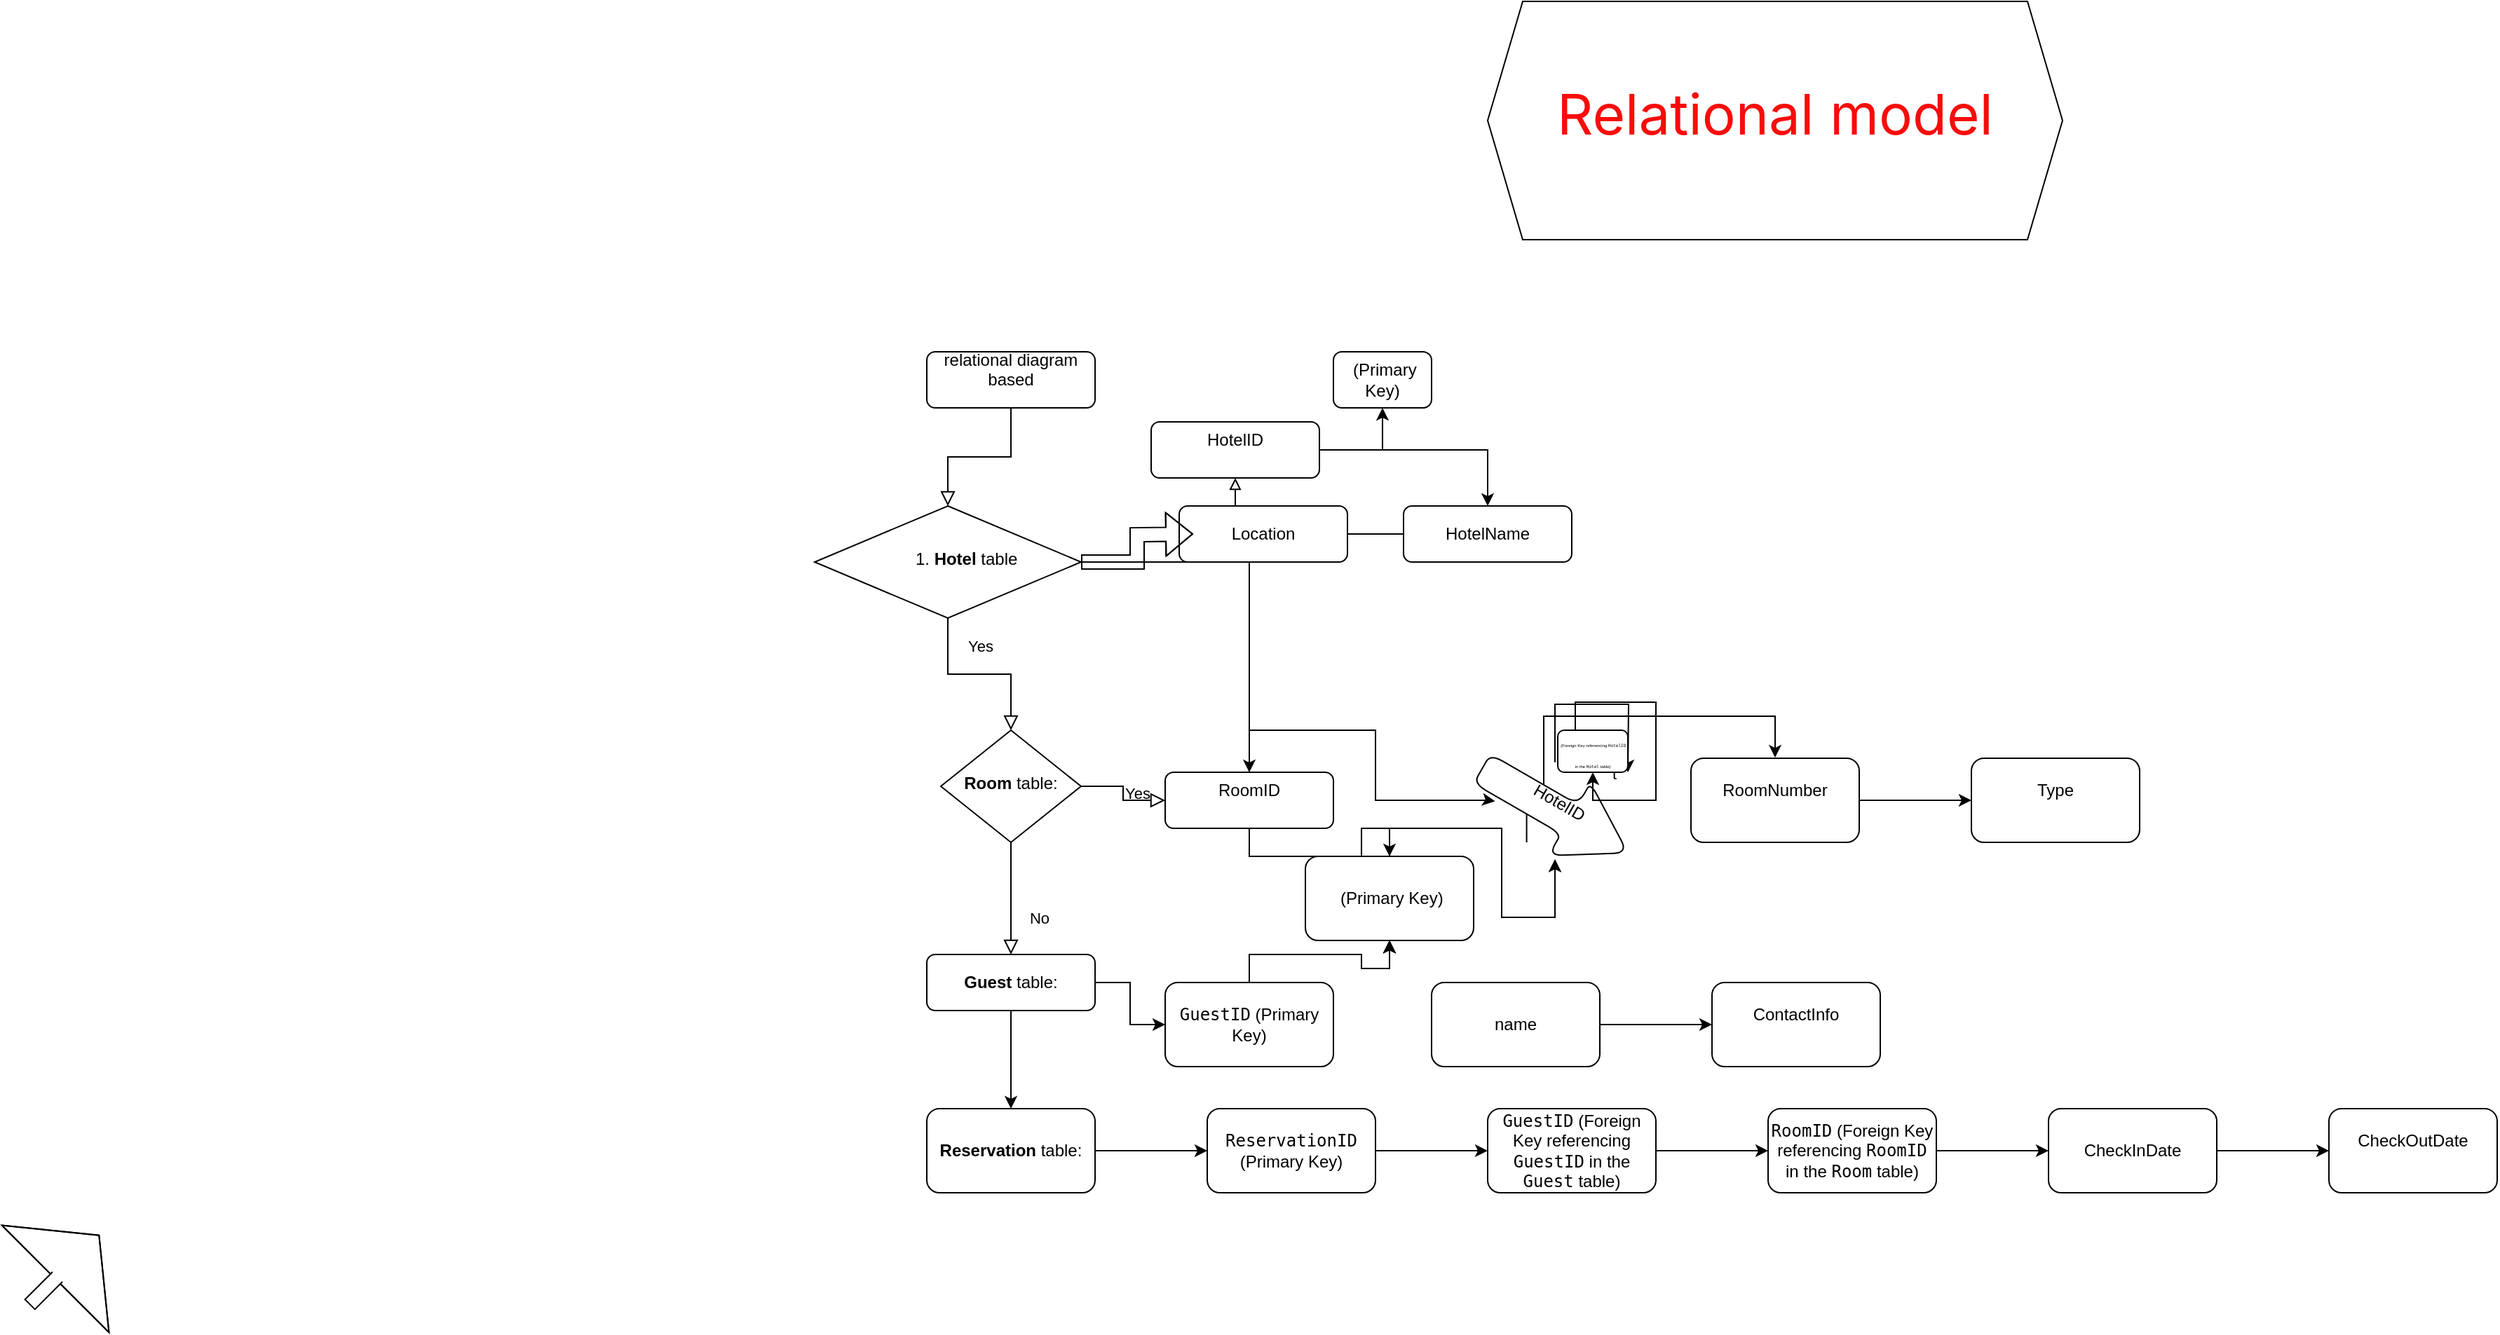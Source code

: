 <mxfile version="26.0.6">
  <diagram id="C5RBs43oDa-KdzZeNtuy" name="Page-1">
    <mxGraphModel dx="2020" dy="2220" grid="1" gridSize="10" guides="1" tooltips="1" connect="1" arrows="1" fold="1" page="1" pageScale="1" pageWidth="827" pageHeight="1169" math="0" shadow="0">
      <root>
        <mxCell id="WIyWlLk6GJQsqaUBKTNV-0" />
        <mxCell id="WIyWlLk6GJQsqaUBKTNV-1" parent="WIyWlLk6GJQsqaUBKTNV-0" />
        <mxCell id="WIyWlLk6GJQsqaUBKTNV-2" value="" style="rounded=0;html=1;jettySize=auto;orthogonalLoop=1;fontSize=11;endArrow=block;endFill=0;endSize=8;strokeWidth=1;shadow=0;labelBackgroundColor=none;edgeStyle=orthogonalEdgeStyle;" parent="WIyWlLk6GJQsqaUBKTNV-1" source="WIyWlLk6GJQsqaUBKTNV-3" target="WIyWlLk6GJQsqaUBKTNV-6" edge="1">
          <mxGeometry relative="1" as="geometry" />
        </mxCell>
        <mxCell id="WIyWlLk6GJQsqaUBKTNV-3" value="&#xa; relational diagram based &#xa;&#xa;" style="rounded=1;whiteSpace=wrap;html=1;fontSize=12;glass=0;strokeWidth=1;shadow=0;" parent="WIyWlLk6GJQsqaUBKTNV-1" vertex="1">
          <mxGeometry x="160" y="80" width="120" height="40" as="geometry" />
        </mxCell>
        <mxCell id="WIyWlLk6GJQsqaUBKTNV-4" value="Yes" style="rounded=0;html=1;jettySize=auto;orthogonalLoop=1;fontSize=11;endArrow=block;endFill=0;endSize=8;strokeWidth=1;shadow=0;labelBackgroundColor=none;edgeStyle=orthogonalEdgeStyle;" parent="WIyWlLk6GJQsqaUBKTNV-1" source="WIyWlLk6GJQsqaUBKTNV-6" target="WIyWlLk6GJQsqaUBKTNV-10" edge="1">
          <mxGeometry y="20" relative="1" as="geometry">
            <mxPoint as="offset" />
          </mxGeometry>
        </mxCell>
        <mxCell id="WIyWlLk6GJQsqaUBKTNV-5" value="" style="edgeStyle=orthogonalEdgeStyle;rounded=0;html=1;jettySize=auto;orthogonalLoop=1;fontSize=11;endArrow=block;endFill=0;strokeWidth=1;shadow=0;labelBackgroundColor=none;" parent="WIyWlLk6GJQsqaUBKTNV-1" source="WIyWlLk6GJQsqaUBKTNV-6" target="WIyWlLk6GJQsqaUBKTNV-7" edge="1">
          <mxGeometry y="10" relative="1" as="geometry">
            <mxPoint as="offset" />
          </mxGeometry>
        </mxCell>
        <mxCell id="WIyWlLk6GJQsqaUBKTNV-6" value="&lt;ol&gt;&lt;li&gt;&lt;strong&gt;Hotel&lt;/strong&gt; table&lt;/li&gt;&lt;/ol&gt;" style="rhombus;whiteSpace=wrap;html=1;shadow=0;fontFamily=Helvetica;fontSize=12;align=center;strokeWidth=1;spacing=6;spacingTop=-4;" parent="WIyWlLk6GJQsqaUBKTNV-1" vertex="1">
          <mxGeometry x="80" y="190" width="190" height="80" as="geometry" />
        </mxCell>
        <mxCell id="hEsW2uKou0CnbDLXWxYv-0" value="" style="edgeStyle=orthogonalEdgeStyle;rounded=0;orthogonalLoop=1;jettySize=auto;html=1;" edge="1" parent="WIyWlLk6GJQsqaUBKTNV-1" source="hEsW2uKou0CnbDLXWxYv-1" target="WIyWlLk6GJQsqaUBKTNV-12">
          <mxGeometry relative="1" as="geometry">
            <Array as="points">
              <mxPoint x="390" y="210" />
            </Array>
          </mxGeometry>
        </mxCell>
        <mxCell id="hEsW2uKou0CnbDLXWxYv-19" value="" style="edgeStyle=orthogonalEdgeStyle;rounded=0;orthogonalLoop=1;jettySize=auto;html=1;" edge="1" parent="WIyWlLk6GJQsqaUBKTNV-1" source="WIyWlLk6GJQsqaUBKTNV-7" target="hEsW2uKou0CnbDLXWxYv-18">
          <mxGeometry relative="1" as="geometry" />
        </mxCell>
        <mxCell id="WIyWlLk6GJQsqaUBKTNV-7" value="&#xa;HotelID&#xa;&#xa;" style="rounded=1;whiteSpace=wrap;html=1;fontSize=12;glass=0;strokeWidth=1;shadow=0;" parent="WIyWlLk6GJQsqaUBKTNV-1" vertex="1">
          <mxGeometry x="320" y="130" width="120" height="40" as="geometry" />
        </mxCell>
        <mxCell id="WIyWlLk6GJQsqaUBKTNV-8" value="No" style="rounded=0;html=1;jettySize=auto;orthogonalLoop=1;fontSize=11;endArrow=block;endFill=0;endSize=8;strokeWidth=1;shadow=0;labelBackgroundColor=none;edgeStyle=orthogonalEdgeStyle;" parent="WIyWlLk6GJQsqaUBKTNV-1" source="WIyWlLk6GJQsqaUBKTNV-10" target="WIyWlLk6GJQsqaUBKTNV-11" edge="1">
          <mxGeometry x="0.333" y="20" relative="1" as="geometry">
            <mxPoint as="offset" />
          </mxGeometry>
        </mxCell>
        <mxCell id="WIyWlLk6GJQsqaUBKTNV-9" value="Yes" style="edgeStyle=orthogonalEdgeStyle;rounded=0;html=1;jettySize=auto;orthogonalLoop=1;fontSize=11;endArrow=block;endFill=0;endSize=8;strokeWidth=1;shadow=0;labelBackgroundColor=none;" parent="WIyWlLk6GJQsqaUBKTNV-1" source="WIyWlLk6GJQsqaUBKTNV-10" target="WIyWlLk6GJQsqaUBKTNV-12" edge="1">
          <mxGeometry y="10" relative="1" as="geometry">
            <mxPoint as="offset" />
          </mxGeometry>
        </mxCell>
        <mxCell id="WIyWlLk6GJQsqaUBKTNV-10" value="&lt;strong&gt;Room&lt;/strong&gt; table:" style="rhombus;whiteSpace=wrap;html=1;shadow=0;fontFamily=Helvetica;fontSize=12;align=center;strokeWidth=1;spacing=6;spacingTop=-4;" parent="WIyWlLk6GJQsqaUBKTNV-1" vertex="1">
          <mxGeometry x="170" y="350" width="100" height="80" as="geometry" />
        </mxCell>
        <mxCell id="hEsW2uKou0CnbDLXWxYv-22" value="" style="edgeStyle=orthogonalEdgeStyle;rounded=0;orthogonalLoop=1;jettySize=auto;html=1;" edge="1" parent="WIyWlLk6GJQsqaUBKTNV-1" source="WIyWlLk6GJQsqaUBKTNV-11" target="hEsW2uKou0CnbDLXWxYv-21">
          <mxGeometry relative="1" as="geometry" />
        </mxCell>
        <mxCell id="hEsW2uKou0CnbDLXWxYv-34" value="" style="edgeStyle=orthogonalEdgeStyle;rounded=0;orthogonalLoop=1;jettySize=auto;html=1;" edge="1" parent="WIyWlLk6GJQsqaUBKTNV-1" source="WIyWlLk6GJQsqaUBKTNV-11" target="hEsW2uKou0CnbDLXWxYv-33">
          <mxGeometry relative="1" as="geometry" />
        </mxCell>
        <mxCell id="WIyWlLk6GJQsqaUBKTNV-11" value="&lt;strong&gt;Guest&lt;/strong&gt; table:" style="rounded=1;whiteSpace=wrap;html=1;fontSize=12;glass=0;strokeWidth=1;shadow=0;" parent="WIyWlLk6GJQsqaUBKTNV-1" vertex="1">
          <mxGeometry x="160" y="510" width="120" height="40" as="geometry" />
        </mxCell>
        <mxCell id="hEsW2uKou0CnbDLXWxYv-7" value="" style="edgeStyle=orthogonalEdgeStyle;rounded=0;orthogonalLoop=1;jettySize=auto;html=1;entryX=0.163;entryY=0.757;entryDx=0;entryDy=0;entryPerimeter=0;" edge="1" parent="WIyWlLk6GJQsqaUBKTNV-1" source="WIyWlLk6GJQsqaUBKTNV-12" target="hEsW2uKou0CnbDLXWxYv-6">
          <mxGeometry relative="1" as="geometry">
            <Array as="points">
              <mxPoint x="390" y="350" />
              <mxPoint x="480" y="350" />
              <mxPoint x="480" y="400" />
              <mxPoint x="561" y="400" />
            </Array>
          </mxGeometry>
        </mxCell>
        <mxCell id="hEsW2uKou0CnbDLXWxYv-12" value="" style="edgeStyle=orthogonalEdgeStyle;rounded=0;orthogonalLoop=1;jettySize=auto;html=1;" edge="1" parent="WIyWlLk6GJQsqaUBKTNV-1" source="WIyWlLk6GJQsqaUBKTNV-12" target="hEsW2uKou0CnbDLXWxYv-11">
          <mxGeometry relative="1" as="geometry" />
        </mxCell>
        <mxCell id="WIyWlLk6GJQsqaUBKTNV-12" value="RoomID&lt;div&gt;&lt;br&gt;&lt;/div&gt;" style="rounded=1;whiteSpace=wrap;html=1;fontSize=12;glass=0;strokeWidth=1;shadow=0;" parent="WIyWlLk6GJQsqaUBKTNV-1" vertex="1">
          <mxGeometry x="330" y="380" width="120" height="40" as="geometry" />
        </mxCell>
        <mxCell id="hEsW2uKou0CnbDLXWxYv-2" value="" style="edgeStyle=orthogonalEdgeStyle;rounded=0;orthogonalLoop=1;jettySize=auto;html=1;" edge="1" parent="WIyWlLk6GJQsqaUBKTNV-1" source="WIyWlLk6GJQsqaUBKTNV-7" target="hEsW2uKou0CnbDLXWxYv-1">
          <mxGeometry relative="1" as="geometry">
            <mxPoint x="380" y="230" as="sourcePoint" />
            <mxPoint x="390" y="380" as="targetPoint" />
          </mxGeometry>
        </mxCell>
        <mxCell id="hEsW2uKou0CnbDLXWxYv-1" value="HotelName" style="rounded=1;whiteSpace=wrap;html=1;" vertex="1" parent="WIyWlLk6GJQsqaUBKTNV-1">
          <mxGeometry x="500" y="190" width="120" height="40" as="geometry" />
        </mxCell>
        <mxCell id="hEsW2uKou0CnbDLXWxYv-3" value="Location" style="rounded=1;whiteSpace=wrap;html=1;" vertex="1" parent="WIyWlLk6GJQsqaUBKTNV-1">
          <mxGeometry x="340" y="190" width="120" height="40" as="geometry" />
        </mxCell>
        <mxCell id="hEsW2uKou0CnbDLXWxYv-4" value="" style="shape=flexArrow;endArrow=block;html=1;rounded=0;endWidth=97;endSize=14.33;" edge="1" parent="WIyWlLk6GJQsqaUBKTNV-1">
          <mxGeometry width="50" height="50" relative="1" as="geometry">
            <mxPoint x="-480" y="760" as="sourcePoint" />
            <mxPoint x="-430" y="710" as="targetPoint" />
            <Array as="points">
              <mxPoint x="-460" y="740" />
            </Array>
          </mxGeometry>
        </mxCell>
        <mxCell id="hEsW2uKou0CnbDLXWxYv-5" value="" style="shape=flexArrow;endArrow=classic;html=1;rounded=0;edgeStyle=orthogonalEdgeStyle;" edge="1" parent="WIyWlLk6GJQsqaUBKTNV-1" source="WIyWlLk6GJQsqaUBKTNV-6">
          <mxGeometry width="50" height="50" relative="1" as="geometry">
            <mxPoint x="300" y="260" as="sourcePoint" />
            <mxPoint x="350" y="210" as="targetPoint" />
          </mxGeometry>
        </mxCell>
        <mxCell id="hEsW2uKou0CnbDLXWxYv-9" value="" style="edgeStyle=orthogonalEdgeStyle;rounded=0;orthogonalLoop=1;jettySize=auto;html=1;exitX=0;exitY=0;exitDx=54;exitDy=60;exitPerimeter=0;" edge="1" parent="WIyWlLk6GJQsqaUBKTNV-1">
          <mxGeometry relative="1" as="geometry">
            <mxPoint x="587.794" y="430.001" as="sourcePoint" />
            <mxPoint x="765" y="369.52" as="targetPoint" />
            <Array as="points">
              <mxPoint x="588" y="400" />
              <mxPoint x="600" y="400" />
              <mxPoint x="600" y="340" />
              <mxPoint x="765" y="340" />
            </Array>
          </mxGeometry>
        </mxCell>
        <mxCell id="hEsW2uKou0CnbDLXWxYv-10" style="edgeStyle=orthogonalEdgeStyle;rounded=0;orthogonalLoop=1;jettySize=auto;html=1;" edge="1" parent="WIyWlLk6GJQsqaUBKTNV-1" source="hEsW2uKou0CnbDLXWxYv-6">
          <mxGeometry relative="1" as="geometry">
            <mxPoint x="660" y="380" as="targetPoint" />
          </mxGeometry>
        </mxCell>
        <mxCell id="hEsW2uKou0CnbDLXWxYv-13" value="t" style="edgeLabel;html=1;align=center;verticalAlign=middle;resizable=0;points=[];" vertex="1" connectable="0" parent="hEsW2uKou0CnbDLXWxYv-10">
          <mxGeometry x="1" y="-7" relative="1" as="geometry">
            <mxPoint x="-3" y="1" as="offset" />
          </mxGeometry>
        </mxCell>
        <mxCell id="hEsW2uKou0CnbDLXWxYv-6" value="HotelID&lt;div&gt;&lt;br&gt;&lt;/div&gt;" style="shape=singleArrow;whiteSpace=wrap;html=1;arrowWidth=0.4;arrowSize=0.4;rounded=1;glass=0;strokeWidth=1;shadow=0;rotation=30;" vertex="1" parent="WIyWlLk6GJQsqaUBKTNV-1">
          <mxGeometry x="547.99" y="377.5" width="120" height="60" as="geometry" />
        </mxCell>
        <mxCell id="hEsW2uKou0CnbDLXWxYv-17" value="" style="edgeStyle=orthogonalEdgeStyle;rounded=0;orthogonalLoop=1;jettySize=auto;html=1;" edge="1" parent="WIyWlLk6GJQsqaUBKTNV-1" source="hEsW2uKou0CnbDLXWxYv-8" target="hEsW2uKou0CnbDLXWxYv-16">
          <mxGeometry relative="1" as="geometry" />
        </mxCell>
        <mxCell id="hEsW2uKou0CnbDLXWxYv-8" value="RoomNumber&lt;div&gt;&lt;br&gt;&lt;/div&gt;" style="whiteSpace=wrap;html=1;rounded=1;glass=0;strokeWidth=1;shadow=0;" vertex="1" parent="WIyWlLk6GJQsqaUBKTNV-1">
          <mxGeometry x="705" y="370" width="120" height="60" as="geometry" />
        </mxCell>
        <mxCell id="hEsW2uKou0CnbDLXWxYv-40" value="" style="edgeStyle=orthogonalEdgeStyle;rounded=0;orthogonalLoop=1;jettySize=auto;html=1;" edge="1" parent="WIyWlLk6GJQsqaUBKTNV-1" source="hEsW2uKou0CnbDLXWxYv-11" target="hEsW2uKou0CnbDLXWxYv-6">
          <mxGeometry relative="1" as="geometry" />
        </mxCell>
        <mxCell id="hEsW2uKou0CnbDLXWxYv-41" value="" style="edgeStyle=orthogonalEdgeStyle;rounded=0;orthogonalLoop=1;jettySize=auto;html=1;" edge="1" parent="WIyWlLk6GJQsqaUBKTNV-1" source="hEsW2uKou0CnbDLXWxYv-11" target="hEsW2uKou0CnbDLXWxYv-6">
          <mxGeometry relative="1" as="geometry" />
        </mxCell>
        <mxCell id="hEsW2uKou0CnbDLXWxYv-11" value="&amp;nbsp;(Primary Key)" style="rounded=1;whiteSpace=wrap;html=1;glass=0;strokeWidth=1;shadow=0;" vertex="1" parent="WIyWlLk6GJQsqaUBKTNV-1">
          <mxGeometry x="430" y="440" width="120" height="60" as="geometry" />
        </mxCell>
        <mxCell id="hEsW2uKou0CnbDLXWxYv-14" value="&lt;div&gt;&lt;font style=&quot;font-size: 3px;&quot;&gt;&amp;nbsp;(Foreign Key referencing &lt;code style=&quot;&quot;&gt;HotelID&lt;/code&gt; in the &lt;code style=&quot;&quot;&gt;Hotel&lt;/code&gt; table)&lt;/font&gt;&lt;/div&gt;" style="rounded=1;whiteSpace=wrap;html=1;" vertex="1" parent="WIyWlLk6GJQsqaUBKTNV-1">
          <mxGeometry x="610" y="350" width="50" height="30" as="geometry" />
        </mxCell>
        <mxCell id="hEsW2uKou0CnbDLXWxYv-15" style="edgeStyle=orthogonalEdgeStyle;rounded=0;orthogonalLoop=1;jettySize=auto;html=1;exitX=0.25;exitY=0;exitDx=0;exitDy=0;" edge="1" parent="WIyWlLk6GJQsqaUBKTNV-1" source="hEsW2uKou0CnbDLXWxYv-14" target="hEsW2uKou0CnbDLXWxYv-14">
          <mxGeometry relative="1" as="geometry" />
        </mxCell>
        <mxCell id="hEsW2uKou0CnbDLXWxYv-16" value="&lt;div&gt;Type&lt;/div&gt;&lt;div&gt;&lt;br&gt;&lt;/div&gt;" style="whiteSpace=wrap;html=1;rounded=1;glass=0;strokeWidth=1;shadow=0;" vertex="1" parent="WIyWlLk6GJQsqaUBKTNV-1">
          <mxGeometry x="905" y="370" width="120" height="60" as="geometry" />
        </mxCell>
        <mxCell id="hEsW2uKou0CnbDLXWxYv-18" value="&amp;nbsp;(Primary Key)" style="rounded=1;whiteSpace=wrap;html=1;fontSize=12;glass=0;strokeWidth=1;shadow=0;" vertex="1" parent="WIyWlLk6GJQsqaUBKTNV-1">
          <mxGeometry x="450" y="80" width="70" height="40" as="geometry" />
        </mxCell>
        <mxCell id="hEsW2uKou0CnbDLXWxYv-24" value="" style="edgeStyle=orthogonalEdgeStyle;rounded=0;orthogonalLoop=1;jettySize=auto;html=1;" edge="1" parent="WIyWlLk6GJQsqaUBKTNV-1" source="hEsW2uKou0CnbDLXWxYv-21" target="hEsW2uKou0CnbDLXWxYv-23">
          <mxGeometry relative="1" as="geometry" />
        </mxCell>
        <mxCell id="hEsW2uKou0CnbDLXWxYv-21" value="&lt;strong&gt;Reservation&lt;/strong&gt; table:" style="whiteSpace=wrap;html=1;rounded=1;glass=0;strokeWidth=1;shadow=0;" vertex="1" parent="WIyWlLk6GJQsqaUBKTNV-1">
          <mxGeometry x="160" y="620" width="120" height="60" as="geometry" />
        </mxCell>
        <mxCell id="hEsW2uKou0CnbDLXWxYv-26" value="" style="edgeStyle=orthogonalEdgeStyle;rounded=0;orthogonalLoop=1;jettySize=auto;html=1;" edge="1" parent="WIyWlLk6GJQsqaUBKTNV-1" source="hEsW2uKou0CnbDLXWxYv-23" target="hEsW2uKou0CnbDLXWxYv-25">
          <mxGeometry relative="1" as="geometry" />
        </mxCell>
        <mxCell id="hEsW2uKou0CnbDLXWxYv-23" value="&lt;code&gt;ReservationID&lt;/code&gt; (Primary Key)" style="whiteSpace=wrap;html=1;rounded=1;glass=0;strokeWidth=1;shadow=0;" vertex="1" parent="WIyWlLk6GJQsqaUBKTNV-1">
          <mxGeometry x="360" y="620" width="120" height="60" as="geometry" />
        </mxCell>
        <mxCell id="hEsW2uKou0CnbDLXWxYv-28" value="" style="edgeStyle=orthogonalEdgeStyle;rounded=0;orthogonalLoop=1;jettySize=auto;html=1;" edge="1" parent="WIyWlLk6GJQsqaUBKTNV-1" source="hEsW2uKou0CnbDLXWxYv-25" target="hEsW2uKou0CnbDLXWxYv-27">
          <mxGeometry relative="1" as="geometry" />
        </mxCell>
        <mxCell id="hEsW2uKou0CnbDLXWxYv-25" value="&lt;code&gt;GuestID&lt;/code&gt; (Foreign Key referencing &lt;code&gt;GuestID&lt;/code&gt; in the &lt;code&gt;Guest&lt;/code&gt; table)" style="whiteSpace=wrap;html=1;rounded=1;glass=0;strokeWidth=1;shadow=0;" vertex="1" parent="WIyWlLk6GJQsqaUBKTNV-1">
          <mxGeometry x="560" y="620" width="120" height="60" as="geometry" />
        </mxCell>
        <mxCell id="hEsW2uKou0CnbDLXWxYv-30" value="" style="edgeStyle=orthogonalEdgeStyle;rounded=0;orthogonalLoop=1;jettySize=auto;html=1;" edge="1" parent="WIyWlLk6GJQsqaUBKTNV-1" source="hEsW2uKou0CnbDLXWxYv-27" target="hEsW2uKou0CnbDLXWxYv-29">
          <mxGeometry relative="1" as="geometry" />
        </mxCell>
        <mxCell id="hEsW2uKou0CnbDLXWxYv-27" value="&lt;code&gt;RoomID&lt;/code&gt; (Foreign Key referencing &lt;code&gt;RoomID&lt;/code&gt; in the &lt;code&gt;Room&lt;/code&gt; table)" style="whiteSpace=wrap;html=1;rounded=1;glass=0;strokeWidth=1;shadow=0;" vertex="1" parent="WIyWlLk6GJQsqaUBKTNV-1">
          <mxGeometry x="760" y="620" width="120" height="60" as="geometry" />
        </mxCell>
        <mxCell id="hEsW2uKou0CnbDLXWxYv-32" value="" style="edgeStyle=orthogonalEdgeStyle;rounded=0;orthogonalLoop=1;jettySize=auto;html=1;" edge="1" parent="WIyWlLk6GJQsqaUBKTNV-1" source="hEsW2uKou0CnbDLXWxYv-29" target="hEsW2uKou0CnbDLXWxYv-31">
          <mxGeometry relative="1" as="geometry" />
        </mxCell>
        <mxCell id="hEsW2uKou0CnbDLXWxYv-29" value="CheckInDate" style="whiteSpace=wrap;html=1;rounded=1;glass=0;strokeWidth=1;shadow=0;" vertex="1" parent="WIyWlLk6GJQsqaUBKTNV-1">
          <mxGeometry x="960" y="620" width="120" height="60" as="geometry" />
        </mxCell>
        <mxCell id="hEsW2uKou0CnbDLXWxYv-31" value="CheckOutDate&lt;div&gt;&lt;br&gt;&lt;/div&gt;" style="whiteSpace=wrap;html=1;rounded=1;glass=0;strokeWidth=1;shadow=0;" vertex="1" parent="WIyWlLk6GJQsqaUBKTNV-1">
          <mxGeometry x="1160" y="620" width="120" height="60" as="geometry" />
        </mxCell>
        <mxCell id="hEsW2uKou0CnbDLXWxYv-35" value="" style="edgeStyle=orthogonalEdgeStyle;rounded=0;orthogonalLoop=1;jettySize=auto;html=1;" edge="1" parent="WIyWlLk6GJQsqaUBKTNV-1" source="hEsW2uKou0CnbDLXWxYv-33" target="hEsW2uKou0CnbDLXWxYv-11">
          <mxGeometry relative="1" as="geometry" />
        </mxCell>
        <mxCell id="hEsW2uKou0CnbDLXWxYv-36" value="" style="edgeStyle=orthogonalEdgeStyle;rounded=0;orthogonalLoop=1;jettySize=auto;html=1;" edge="1" parent="WIyWlLk6GJQsqaUBKTNV-1" source="hEsW2uKou0CnbDLXWxYv-33" target="hEsW2uKou0CnbDLXWxYv-11">
          <mxGeometry relative="1" as="geometry" />
        </mxCell>
        <mxCell id="hEsW2uKou0CnbDLXWxYv-37" value="" style="edgeStyle=orthogonalEdgeStyle;rounded=0;orthogonalLoop=1;jettySize=auto;html=1;" edge="1" parent="WIyWlLk6GJQsqaUBKTNV-1" source="hEsW2uKou0CnbDLXWxYv-33" target="hEsW2uKou0CnbDLXWxYv-11">
          <mxGeometry relative="1" as="geometry" />
        </mxCell>
        <mxCell id="hEsW2uKou0CnbDLXWxYv-38" value="" style="edgeStyle=orthogonalEdgeStyle;rounded=0;orthogonalLoop=1;jettySize=auto;html=1;" edge="1" parent="WIyWlLk6GJQsqaUBKTNV-1" source="hEsW2uKou0CnbDLXWxYv-33" target="hEsW2uKou0CnbDLXWxYv-11">
          <mxGeometry relative="1" as="geometry" />
        </mxCell>
        <mxCell id="hEsW2uKou0CnbDLXWxYv-39" value="" style="edgeStyle=orthogonalEdgeStyle;rounded=0;orthogonalLoop=1;jettySize=auto;html=1;" edge="1" parent="WIyWlLk6GJQsqaUBKTNV-1" source="hEsW2uKou0CnbDLXWxYv-33" target="hEsW2uKou0CnbDLXWxYv-11">
          <mxGeometry relative="1" as="geometry" />
        </mxCell>
        <mxCell id="hEsW2uKou0CnbDLXWxYv-33" value="&lt;code&gt;GuestID&lt;/code&gt; (Primary Key)" style="whiteSpace=wrap;html=1;rounded=1;glass=0;strokeWidth=1;shadow=0;" vertex="1" parent="WIyWlLk6GJQsqaUBKTNV-1">
          <mxGeometry x="330" y="530" width="120" height="60" as="geometry" />
        </mxCell>
        <mxCell id="hEsW2uKou0CnbDLXWxYv-44" value="" style="edgeStyle=orthogonalEdgeStyle;rounded=0;orthogonalLoop=1;jettySize=auto;html=1;" edge="1" parent="WIyWlLk6GJQsqaUBKTNV-1" source="hEsW2uKou0CnbDLXWxYv-42" target="hEsW2uKou0CnbDLXWxYv-43">
          <mxGeometry relative="1" as="geometry" />
        </mxCell>
        <mxCell id="hEsW2uKou0CnbDLXWxYv-42" value="name" style="rounded=1;whiteSpace=wrap;html=1;" vertex="1" parent="WIyWlLk6GJQsqaUBKTNV-1">
          <mxGeometry x="520" y="530" width="120" height="60" as="geometry" />
        </mxCell>
        <mxCell id="hEsW2uKou0CnbDLXWxYv-43" value="ContactInfo&lt;div&gt;&lt;br&gt;&lt;/div&gt;" style="rounded=1;whiteSpace=wrap;html=1;" vertex="1" parent="WIyWlLk6GJQsqaUBKTNV-1">
          <mxGeometry x="720" y="530" width="120" height="60" as="geometry" />
        </mxCell>
        <mxCell id="hEsW2uKou0CnbDLXWxYv-45" value="&lt;div style=&quot;align-items: center; display: flex; font-family: Inter, sans-serif; text-align: start; background-color: rgb(255, 255, 255);&quot; class=&quot;CheckpointsList_superSkillWrapper__I-6l3&quot;&gt;&lt;p style=&quot;line-height: 18px;&quot; class=&quot;CheckpointsList_superSkillName__UfhV0&quot;&gt;&lt;font style=&quot;color: light-dark(rgb(249, 11, 11), rgb(237, 237, 237)); font-size: 40px;&quot;&gt;Relational model&lt;/font&gt;&lt;/p&gt;&lt;div style=&quot;font-size: 14px;&quot;&gt;&lt;br&gt;&lt;/div&gt;&lt;/div&gt;" style="shape=hexagon;perimeter=hexagonPerimeter2;whiteSpace=wrap;html=1;fixedSize=1;size=25;" vertex="1" parent="WIyWlLk6GJQsqaUBKTNV-1">
          <mxGeometry x="560" y="-170" width="410" height="170" as="geometry" />
        </mxCell>
      </root>
    </mxGraphModel>
  </diagram>
</mxfile>
